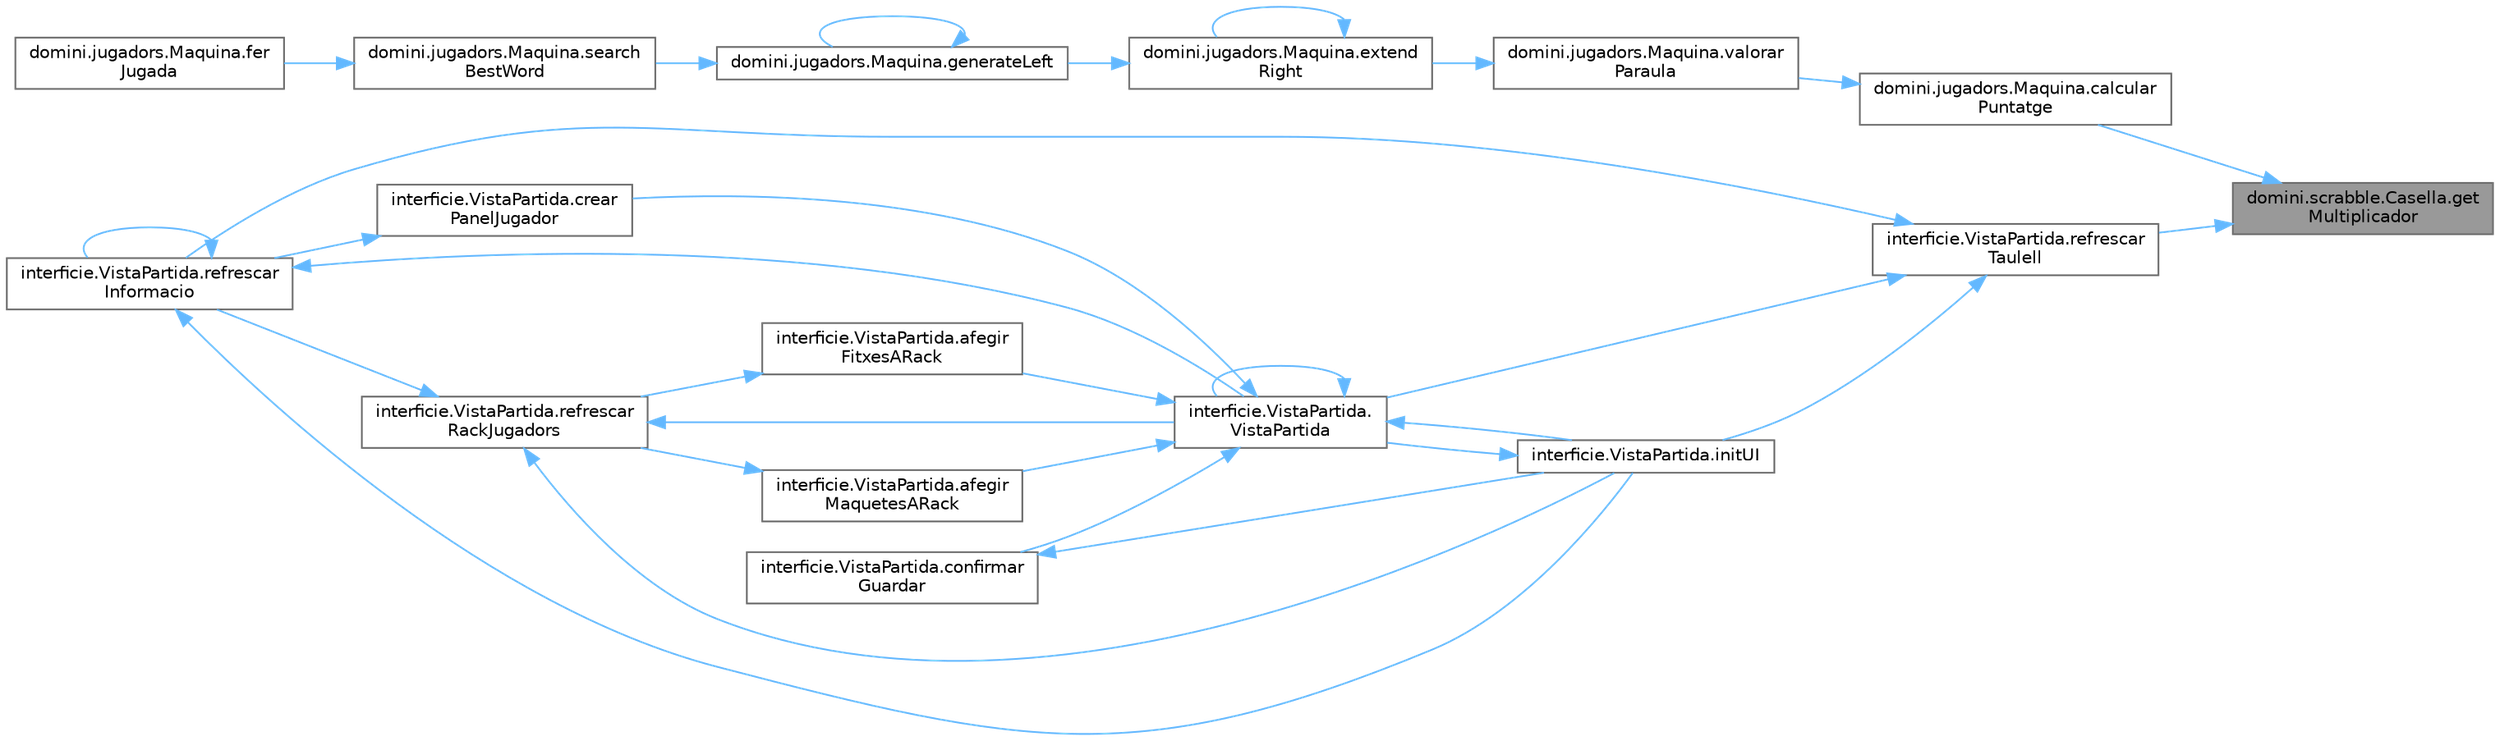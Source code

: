 digraph "domini.scrabble.Casella.getMultiplicador"
{
 // INTERACTIVE_SVG=YES
 // LATEX_PDF_SIZE
  bgcolor="transparent";
  edge [fontname=Helvetica,fontsize=10,labelfontname=Helvetica,labelfontsize=10];
  node [fontname=Helvetica,fontsize=10,shape=box,height=0.2,width=0.4];
  rankdir="RL";
  Node1 [id="Node000001",label="domini.scrabble.Casella.get\lMultiplicador",height=0.2,width=0.4,color="gray40", fillcolor="grey60", style="filled", fontcolor="black",tooltip="Retorna el multiplicador de la casella."];
  Node1 -> Node2 [id="edge1_Node000001_Node000002",dir="back",color="steelblue1",style="solid",tooltip=" "];
  Node2 [id="Node000002",label="domini.jugadors.Maquina.calcular\lPuntatge",height=0.2,width=0.4,color="grey40", fillcolor="white", style="filled",URL="$classdomini_1_1jugadors_1_1_maquina.html#a80169174406c5da6922feb0f4c854ac8",tooltip="Calcula la puntuació d'una paraula col·locada en el taulell."];
  Node2 -> Node3 [id="edge2_Node000002_Node000003",dir="back",color="steelblue1",style="solid",tooltip=" "];
  Node3 [id="Node000003",label="domini.jugadors.Maquina.valorar\lParaula",height=0.2,width=0.4,color="grey40", fillcolor="white", style="filled",URL="$classdomini_1_1jugadors_1_1_maquina.html#a247420aa69d81da6d3d1951d3b409a43",tooltip="Valora una paraula i actualitza la millor paraula trobada si és millor."];
  Node3 -> Node4 [id="edge3_Node000003_Node000004",dir="back",color="steelblue1",style="solid",tooltip=" "];
  Node4 [id="Node000004",label="domini.jugadors.Maquina.extend\lRight",height=0.2,width=0.4,color="grey40", fillcolor="white", style="filled",URL="$classdomini_1_1jugadors_1_1_maquina.html#a28fa4d863085aaaba920b95a47bf14b7",tooltip="Genera totes les paraules possibles a la dreta d'una subparaula prefix."];
  Node4 -> Node4 [id="edge4_Node000004_Node000004",dir="back",color="steelblue1",style="solid",tooltip=" "];
  Node4 -> Node5 [id="edge5_Node000004_Node000005",dir="back",color="steelblue1",style="solid",tooltip=" "];
  Node5 [id="Node000005",label="domini.jugadors.Maquina.generateLeft",height=0.2,width=0.4,color="grey40", fillcolor="white", style="filled",URL="$classdomini_1_1jugadors_1_1_maquina.html#a408520f7aa4d96099ecfa1bae76728b5",tooltip="Genera totes les subparaules prefix possibles cap a l'esquerra d'una casella anchor."];
  Node5 -> Node5 [id="edge6_Node000005_Node000005",dir="back",color="steelblue1",style="solid",tooltip=" "];
  Node5 -> Node6 [id="edge7_Node000005_Node000006",dir="back",color="steelblue1",style="solid",tooltip=" "];
  Node6 [id="Node000006",label="domini.jugadors.Maquina.search\lBestWord",height=0.2,width=0.4,color="grey40", fillcolor="white", style="filled",URL="$classdomini_1_1jugadors_1_1_maquina.html#afe864f5cb4ab5895e149c5aad0235400",tooltip="Busca la millor paraula en una direcció específica (horitzontal o vertical)."];
  Node6 -> Node7 [id="edge8_Node000006_Node000007",dir="back",color="steelblue1",style="solid",tooltip=" "];
  Node7 [id="Node000007",label="domini.jugadors.Maquina.fer\lJugada",height=0.2,width=0.4,color="grey40", fillcolor="white", style="filled",URL="$classdomini_1_1jugadors_1_1_maquina.html#a8b1f4889bc62ca862e4f87e55c66871e",tooltip="Busca la paraula amb la puntuació més alta donats un taulell i un diccionari."];
  Node1 -> Node8 [id="edge9_Node000001_Node000008",dir="back",color="steelblue1",style="solid",tooltip=" "];
  Node8 [id="Node000008",label="interficie.VistaPartida.refrescar\lTaulell",height=0.2,width=0.4,color="grey40", fillcolor="white", style="filled",URL="$classinterficie_1_1_vista_partida.html#a9f0d9c59b7bc013b948846f280acba77",tooltip="Actualitza la visualització del taulell de joc."];
  Node8 -> Node9 [id="edge10_Node000008_Node000009",dir="back",color="steelblue1",style="solid",tooltip=" "];
  Node9 [id="Node000009",label="interficie.VistaPartida.initUI",height=0.2,width=0.4,color="grey40", fillcolor="white", style="filled",URL="$classinterficie_1_1_vista_partida.html#a7855e7a9cc41e1450c37054781ba6309",tooltip="Inicialitza els components de la interfície gràfica."];
  Node9 -> Node10 [id="edge11_Node000009_Node000010",dir="back",color="steelblue1",style="solid",tooltip=" "];
  Node10 [id="Node000010",label="interficie.VistaPartida.\lVistaPartida",height=0.2,width=0.4,color="grey40", fillcolor="white", style="filled",URL="$classinterficie_1_1_vista_partida.html#abce8626a6a3750affe851e1f8bea2cb3",tooltip="Constructor de la classe VistaPartida."];
  Node10 -> Node11 [id="edge12_Node000010_Node000011",dir="back",color="steelblue1",style="solid",tooltip=" "];
  Node11 [id="Node000011",label="interficie.VistaPartida.afegir\lFitxesARack",height=0.2,width=0.4,color="grey40", fillcolor="white", style="filled",URL="$classinterficie_1_1_vista_partida.html#a6bd7550fc714ba5195c8b55ffe3d973c",tooltip="Afegeix les fitxes d'un jugador al seu rack."];
  Node11 -> Node12 [id="edge13_Node000011_Node000012",dir="back",color="steelblue1",style="solid",tooltip=" "];
  Node12 [id="Node000012",label="interficie.VistaPartida.refrescar\lRackJugadors",height=0.2,width=0.4,color="grey40", fillcolor="white", style="filled",URL="$classinterficie_1_1_vista_partida.html#a0698d192124492ebfd8a3b029a6fa23c",tooltip="Actualitza els racks dels jugadors."];
  Node12 -> Node9 [id="edge14_Node000012_Node000009",dir="back",color="steelblue1",style="solid",tooltip=" "];
  Node12 -> Node13 [id="edge15_Node000012_Node000013",dir="back",color="steelblue1",style="solid",tooltip=" "];
  Node13 [id="Node000013",label="interficie.VistaPartida.refrescar\lInformacio",height=0.2,width=0.4,color="grey40", fillcolor="white", style="filled",URL="$classinterficie_1_1_vista_partida.html#a485041b781e81c64fb5414207ff21d2a",tooltip="Actualitza la informació de la partida."];
  Node13 -> Node9 [id="edge16_Node000013_Node000009",dir="back",color="steelblue1",style="solid",tooltip=" "];
  Node13 -> Node13 [id="edge17_Node000013_Node000013",dir="back",color="steelblue1",style="solid",tooltip=" "];
  Node13 -> Node10 [id="edge18_Node000013_Node000010",dir="back",color="steelblue1",style="solid",tooltip=" "];
  Node12 -> Node10 [id="edge19_Node000012_Node000010",dir="back",color="steelblue1",style="solid",tooltip=" "];
  Node10 -> Node14 [id="edge20_Node000010_Node000014",dir="back",color="steelblue1",style="solid",tooltip=" "];
  Node14 [id="Node000014",label="interficie.VistaPartida.afegir\lMaquetesARack",height=0.2,width=0.4,color="grey40", fillcolor="white", style="filled",URL="$classinterficie_1_1_vista_partida.html#ae6809bc2e7efc03077c111367571f788",tooltip="Afegeix maquetes al rack de l'oponent."];
  Node14 -> Node12 [id="edge21_Node000014_Node000012",dir="back",color="steelblue1",style="solid",tooltip=" "];
  Node10 -> Node15 [id="edge22_Node000010_Node000015",dir="back",color="steelblue1",style="solid",tooltip=" "];
  Node15 [id="Node000015",label="interficie.VistaPartida.confirmar\lGuardar",height=0.2,width=0.4,color="grey40", fillcolor="white", style="filled",URL="$classinterficie_1_1_vista_partida.html#a8ebc9da2a2b927ba87ed97ad85ae44e8",tooltip="Confirma l'acció de guardar la partida."];
  Node15 -> Node9 [id="edge23_Node000015_Node000009",dir="back",color="steelblue1",style="solid",tooltip=" "];
  Node10 -> Node16 [id="edge24_Node000010_Node000016",dir="back",color="steelblue1",style="solid",tooltip=" "];
  Node16 [id="Node000016",label="interficie.VistaPartida.crear\lPanelJugador",height=0.2,width=0.4,color="grey40", fillcolor="white", style="filled",URL="$classinterficie_1_1_vista_partida.html#ab47b596fbbd6a79289d4b9d7f5b5e068",tooltip="Crea un panell amb la informació d'un jugador."];
  Node16 -> Node13 [id="edge25_Node000016_Node000013",dir="back",color="steelblue1",style="solid",tooltip=" "];
  Node10 -> Node9 [id="edge26_Node000010_Node000009",dir="back",color="steelblue1",style="solid",tooltip=" "];
  Node10 -> Node10 [id="edge27_Node000010_Node000010",dir="back",color="steelblue1",style="solid",tooltip=" "];
  Node8 -> Node13 [id="edge28_Node000008_Node000013",dir="back",color="steelblue1",style="solid",tooltip=" "];
  Node8 -> Node10 [id="edge29_Node000008_Node000010",dir="back",color="steelblue1",style="solid",tooltip=" "];
}
